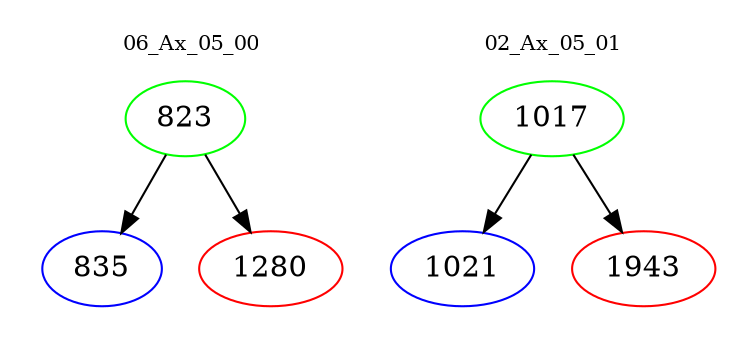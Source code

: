 digraph{
subgraph cluster_0 {
color = white
label = "06_Ax_05_00";
fontsize=10;
T0_823 [label="823", color="green"]
T0_823 -> T0_835 [color="black"]
T0_835 [label="835", color="blue"]
T0_823 -> T0_1280 [color="black"]
T0_1280 [label="1280", color="red"]
}
subgraph cluster_1 {
color = white
label = "02_Ax_05_01";
fontsize=10;
T1_1017 [label="1017", color="green"]
T1_1017 -> T1_1021 [color="black"]
T1_1021 [label="1021", color="blue"]
T1_1017 -> T1_1943 [color="black"]
T1_1943 [label="1943", color="red"]
}
}
